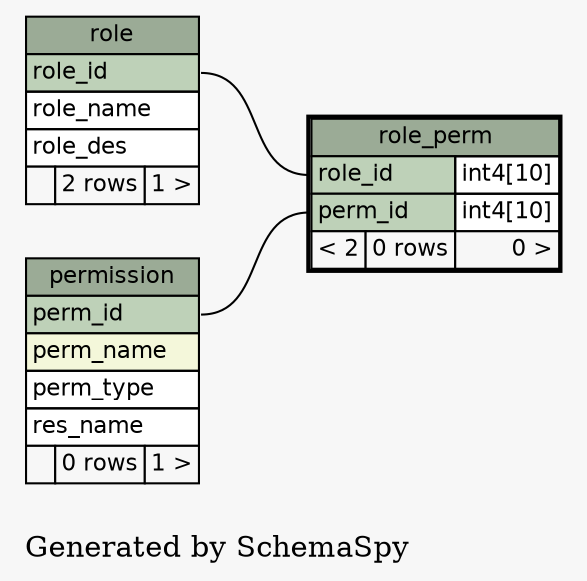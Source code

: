 // dot 2.38.0 on Windows 7 6.1
digraph "oneDegreeRelationshipsGraph" {
  graph [
    rankdir="RL"
    bgcolor="#f7f7f7"
    label="\nGenerated by SchemaSpy"
    labeljust="l"
  ];
  node [
    fontname="Helvetica"
    fontsize="11"
    shape="plaintext"
  ];
  edge [
    arrowsize="0.8"
  ];
  "role_perm":"perm_id":w -> "permission":"perm_id":e [arrowtail=crowtee arrowhead=none];
  "role_perm":"role_id":w -> "role":"role_id":e [arrowtail=crowtee arrowhead=none];
  "permission" [
    label=<
    <TABLE BORDER="0" CELLBORDER="1" CELLSPACING="0" BGCOLOR="#ffffff">
      <TR><TD PORT="permission.heading" COLSPAN="3" BGCOLOR="#9bab96" ALIGN="CENTER">permission</TD></TR>
      <TR><TD PORT="perm_id" COLSPAN="3" BGCOLOR="#bed1b8" ALIGN="LEFT">perm_id</TD></TR>
      <TR><TD PORT="perm_name" COLSPAN="3" BGCOLOR="#f4f7da" ALIGN="LEFT">perm_name</TD></TR>
      <TR><TD PORT="perm_type" COLSPAN="3" ALIGN="LEFT">perm_type</TD></TR>
      <TR><TD PORT="res_name" COLSPAN="3" ALIGN="LEFT">res_name</TD></TR>
      <TR><TD ALIGN="LEFT" BGCOLOR="#f7f7f7">  </TD><TD ALIGN="RIGHT" BGCOLOR="#f7f7f7">0 rows</TD><TD ALIGN="RIGHT" BGCOLOR="#f7f7f7">1 &gt;</TD></TR>
    </TABLE>>
    URL="permission.html#graph"
    tooltip="permission"
  ];
  "role" [
    label=<
    <TABLE BORDER="0" CELLBORDER="1" CELLSPACING="0" BGCOLOR="#ffffff">
      <TR><TD PORT="role.heading" COLSPAN="3" BGCOLOR="#9bab96" ALIGN="CENTER">role</TD></TR>
      <TR><TD PORT="role_id" COLSPAN="3" BGCOLOR="#bed1b8" ALIGN="LEFT">role_id</TD></TR>
      <TR><TD PORT="role_name" COLSPAN="3" ALIGN="LEFT">role_name</TD></TR>
      <TR><TD PORT="role_des" COLSPAN="3" ALIGN="LEFT">role_des</TD></TR>
      <TR><TD ALIGN="LEFT" BGCOLOR="#f7f7f7">  </TD><TD ALIGN="RIGHT" BGCOLOR="#f7f7f7">2 rows</TD><TD ALIGN="RIGHT" BGCOLOR="#f7f7f7">1 &gt;</TD></TR>
    </TABLE>>
    URL="role.html#graph"
    tooltip="role"
  ];
  "role_perm" [
    label=<
    <TABLE BORDER="2" CELLBORDER="1" CELLSPACING="0" BGCOLOR="#ffffff">
      <TR><TD PORT="role_perm.heading" COLSPAN="3" BGCOLOR="#9bab96" ALIGN="CENTER">role_perm</TD></TR>
      <TR><TD PORT="role_id" COLSPAN="2" BGCOLOR="#bed1b8" ALIGN="LEFT">role_id</TD><TD PORT="role_id.type" ALIGN="LEFT">int4[10]</TD></TR>
      <TR><TD PORT="perm_id" COLSPAN="2" BGCOLOR="#bed1b8" ALIGN="LEFT">perm_id</TD><TD PORT="perm_id.type" ALIGN="LEFT">int4[10]</TD></TR>
      <TR><TD ALIGN="LEFT" BGCOLOR="#f7f7f7">&lt; 2</TD><TD ALIGN="RIGHT" BGCOLOR="#f7f7f7">0 rows</TD><TD ALIGN="RIGHT" BGCOLOR="#f7f7f7">0 &gt;</TD></TR>
    </TABLE>>
    URL="role_perm.html#"
    tooltip="role_perm"
  ];
}
